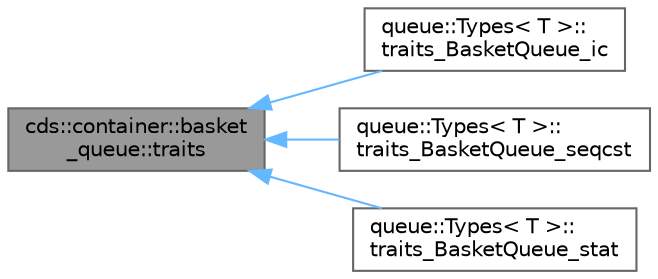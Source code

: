 digraph "cds::container::basket_queue::traits"
{
 // LATEX_PDF_SIZE
  bgcolor="transparent";
  edge [fontname=Helvetica,fontsize=10,labelfontname=Helvetica,labelfontsize=10];
  node [fontname=Helvetica,fontsize=10,shape=box,height=0.2,width=0.4];
  rankdir="LR";
  Node1 [id="Node000001",label="cds::container::basket\l_queue::traits",height=0.2,width=0.4,color="gray40", fillcolor="grey60", style="filled", fontcolor="black",tooltip="BasketQueue default type traits"];
  Node1 -> Node2 [id="edge1_Node000001_Node000002",dir="back",color="steelblue1",style="solid",tooltip=" "];
  Node2 [id="Node000002",label="queue::Types\< T \>::\ltraits_BasketQueue_ic",height=0.2,width=0.4,color="gray40", fillcolor="white", style="filled",URL="$structqueue_1_1_types_1_1traits___basket_queue__ic.html",tooltip=" "];
  Node1 -> Node3 [id="edge2_Node000001_Node000003",dir="back",color="steelblue1",style="solid",tooltip=" "];
  Node3 [id="Node000003",label="queue::Types\< T \>::\ltraits_BasketQueue_seqcst",height=0.2,width=0.4,color="gray40", fillcolor="white", style="filled",URL="$structqueue_1_1_types_1_1traits___basket_queue__seqcst.html",tooltip=" "];
  Node1 -> Node4 [id="edge3_Node000001_Node000004",dir="back",color="steelblue1",style="solid",tooltip=" "];
  Node4 [id="Node000004",label="queue::Types\< T \>::\ltraits_BasketQueue_stat",height=0.2,width=0.4,color="gray40", fillcolor="white", style="filled",URL="$structqueue_1_1_types_1_1traits___basket_queue__stat.html",tooltip=" "];
}
